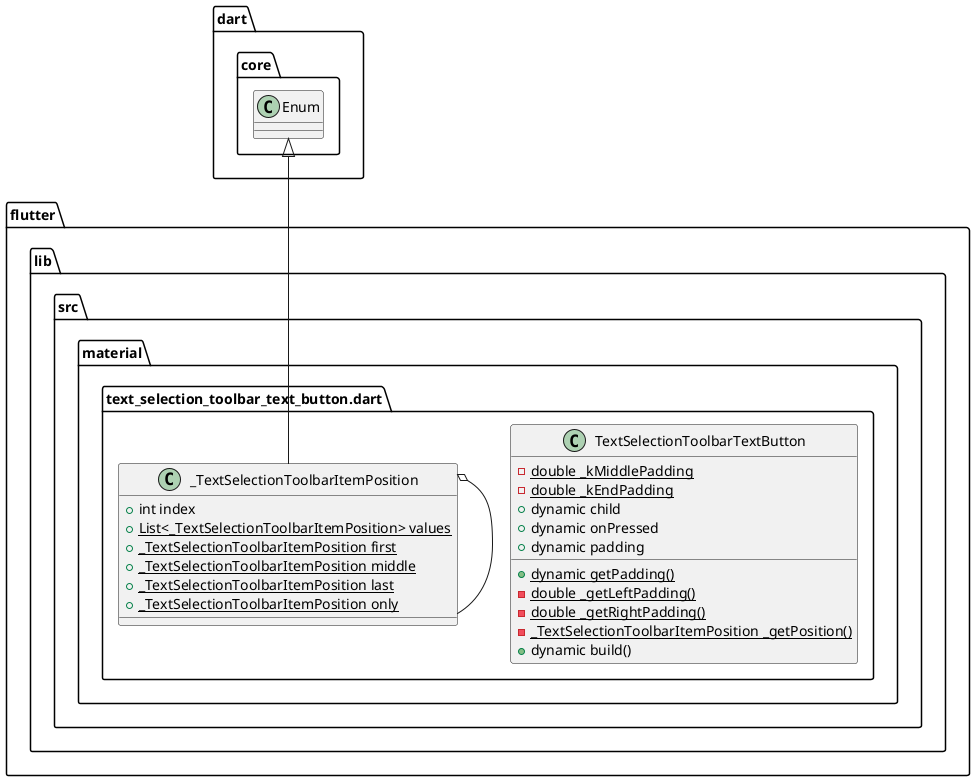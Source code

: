 @startuml
set namespaceSeparator ::

class "flutter::lib::src::material::text_selection_toolbar_text_button.dart::TextSelectionToolbarTextButton" {
  {static} -double _kMiddlePadding
  {static} -double _kEndPadding
  +dynamic child
  +dynamic onPressed
  +dynamic padding
  {static} +dynamic getPadding()
  {static} -double _getLeftPadding()
  {static} -double _getRightPadding()
  {static} -_TextSelectionToolbarItemPosition _getPosition()
  +dynamic build()
}

class "flutter::lib::src::material::text_selection_toolbar_text_button.dart::_TextSelectionToolbarItemPosition" {
  +int index
  {static} +List<_TextSelectionToolbarItemPosition> values
  {static} +_TextSelectionToolbarItemPosition first
  {static} +_TextSelectionToolbarItemPosition middle
  {static} +_TextSelectionToolbarItemPosition last
  {static} +_TextSelectionToolbarItemPosition only
}

"flutter::lib::src::material::text_selection_toolbar_text_button.dart::_TextSelectionToolbarItemPosition" o-- "flutter::lib::src::material::text_selection_toolbar_text_button.dart::_TextSelectionToolbarItemPosition"
"dart::core::Enum" <|-- "flutter::lib::src::material::text_selection_toolbar_text_button.dart::_TextSelectionToolbarItemPosition"


@enduml